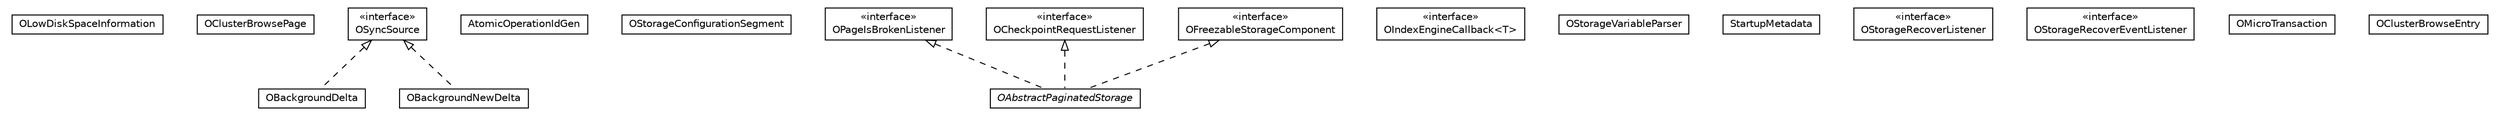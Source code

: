 #!/usr/local/bin/dot
#
# Class diagram 
# Generated by UMLGraph version R5_6-24-gf6e263 (http://www.umlgraph.org/)
#

digraph G {
	edge [fontname="Helvetica",fontsize=10,labelfontname="Helvetica",labelfontsize=10];
	node [fontname="Helvetica",fontsize=10,shape=plaintext];
	nodesep=0.25;
	ranksep=0.5;
	// com.orientechnologies.orient.core.storage.impl.local.OLowDiskSpaceInformation
	c296670 [label=<<table title="com.orientechnologies.orient.core.storage.impl.local.OLowDiskSpaceInformation" border="0" cellborder="1" cellspacing="0" cellpadding="2" port="p" href="./OLowDiskSpaceInformation.html">
		<tr><td><table border="0" cellspacing="0" cellpadding="1">
<tr><td align="center" balign="center"> OLowDiskSpaceInformation </td></tr>
		</table></td></tr>
		</table>>, URL="./OLowDiskSpaceInformation.html", fontname="Helvetica", fontcolor="black", fontsize=10.0];
	// com.orientechnologies.orient.core.storage.impl.local.OClusterBrowsePage
	c296671 [label=<<table title="com.orientechnologies.orient.core.storage.impl.local.OClusterBrowsePage" border="0" cellborder="1" cellspacing="0" cellpadding="2" port="p" href="./OClusterBrowsePage.html">
		<tr><td><table border="0" cellspacing="0" cellpadding="1">
<tr><td align="center" balign="center"> OClusterBrowsePage </td></tr>
		</table></td></tr>
		</table>>, URL="./OClusterBrowsePage.html", fontname="Helvetica", fontcolor="black", fontsize=10.0];
	// com.orientechnologies.orient.core.storage.impl.local.OBackgroundDelta
	c296672 [label=<<table title="com.orientechnologies.orient.core.storage.impl.local.OBackgroundDelta" border="0" cellborder="1" cellspacing="0" cellpadding="2" port="p" href="./OBackgroundDelta.html">
		<tr><td><table border="0" cellspacing="0" cellpadding="1">
<tr><td align="center" balign="center"> OBackgroundDelta </td></tr>
		</table></td></tr>
		</table>>, URL="./OBackgroundDelta.html", fontname="Helvetica", fontcolor="black", fontsize=10.0];
	// com.orientechnologies.orient.core.storage.impl.local.AtomicOperationIdGen
	c296673 [label=<<table title="com.orientechnologies.orient.core.storage.impl.local.AtomicOperationIdGen" border="0" cellborder="1" cellspacing="0" cellpadding="2" port="p" href="./AtomicOperationIdGen.html">
		<tr><td><table border="0" cellspacing="0" cellpadding="1">
<tr><td align="center" balign="center"> AtomicOperationIdGen </td></tr>
		</table></td></tr>
		</table>>, URL="./AtomicOperationIdGen.html", fontname="Helvetica", fontcolor="black", fontsize=10.0];
	// com.orientechnologies.orient.core.storage.impl.local.OStorageConfigurationSegment
	c296674 [label=<<table title="com.orientechnologies.orient.core.storage.impl.local.OStorageConfigurationSegment" border="0" cellborder="1" cellspacing="0" cellpadding="2" port="p" href="./OStorageConfigurationSegment.html">
		<tr><td><table border="0" cellspacing="0" cellpadding="1">
<tr><td align="center" balign="center"> OStorageConfigurationSegment </td></tr>
		</table></td></tr>
		</table>>, URL="./OStorageConfigurationSegment.html", fontname="Helvetica", fontcolor="black", fontsize=10.0];
	// com.orientechnologies.orient.core.storage.impl.local.OPageIsBrokenListener
	c296675 [label=<<table title="com.orientechnologies.orient.core.storage.impl.local.OPageIsBrokenListener" border="0" cellborder="1" cellspacing="0" cellpadding="2" port="p" href="./OPageIsBrokenListener.html">
		<tr><td><table border="0" cellspacing="0" cellpadding="1">
<tr><td align="center" balign="center"> &#171;interface&#187; </td></tr>
<tr><td align="center" balign="center"> OPageIsBrokenListener </td></tr>
		</table></td></tr>
		</table>>, URL="./OPageIsBrokenListener.html", fontname="Helvetica", fontcolor="black", fontsize=10.0];
	// com.orientechnologies.orient.core.storage.impl.local.OIndexEngineCallback<T>
	c296676 [label=<<table title="com.orientechnologies.orient.core.storage.impl.local.OIndexEngineCallback" border="0" cellborder="1" cellspacing="0" cellpadding="2" port="p" href="./OIndexEngineCallback.html">
		<tr><td><table border="0" cellspacing="0" cellpadding="1">
<tr><td align="center" balign="center"> &#171;interface&#187; </td></tr>
<tr><td align="center" balign="center"> OIndexEngineCallback&lt;T&gt; </td></tr>
		</table></td></tr>
		</table>>, URL="./OIndexEngineCallback.html", fontname="Helvetica", fontcolor="black", fontsize=10.0];
	// com.orientechnologies.orient.core.storage.impl.local.OSyncSource
	c296677 [label=<<table title="com.orientechnologies.orient.core.storage.impl.local.OSyncSource" border="0" cellborder="1" cellspacing="0" cellpadding="2" port="p" href="./OSyncSource.html">
		<tr><td><table border="0" cellspacing="0" cellpadding="1">
<tr><td align="center" balign="center"> &#171;interface&#187; </td></tr>
<tr><td align="center" balign="center"> OSyncSource </td></tr>
		</table></td></tr>
		</table>>, URL="./OSyncSource.html", fontname="Helvetica", fontcolor="black", fontsize=10.0];
	// com.orientechnologies.orient.core.storage.impl.local.OCheckpointRequestListener
	c296678 [label=<<table title="com.orientechnologies.orient.core.storage.impl.local.OCheckpointRequestListener" border="0" cellborder="1" cellspacing="0" cellpadding="2" port="p" href="./OCheckpointRequestListener.html">
		<tr><td><table border="0" cellspacing="0" cellpadding="1">
<tr><td align="center" balign="center"> &#171;interface&#187; </td></tr>
<tr><td align="center" balign="center"> OCheckpointRequestListener </td></tr>
		</table></td></tr>
		</table>>, URL="./OCheckpointRequestListener.html", fontname="Helvetica", fontcolor="black", fontsize=10.0];
	// com.orientechnologies.orient.core.storage.impl.local.OStorageVariableParser
	c296679 [label=<<table title="com.orientechnologies.orient.core.storage.impl.local.OStorageVariableParser" border="0" cellborder="1" cellspacing="0" cellpadding="2" port="p" href="./OStorageVariableParser.html">
		<tr><td><table border="0" cellspacing="0" cellpadding="1">
<tr><td align="center" balign="center"> OStorageVariableParser </td></tr>
		</table></td></tr>
		</table>>, URL="./OStorageVariableParser.html", fontname="Helvetica", fontcolor="black", fontsize=10.0];
	// com.orientechnologies.orient.core.storage.impl.local.OAbstractPaginatedStorage
	c296680 [label=<<table title="com.orientechnologies.orient.core.storage.impl.local.OAbstractPaginatedStorage" border="0" cellborder="1" cellspacing="0" cellpadding="2" port="p" href="./OAbstractPaginatedStorage.html">
		<tr><td><table border="0" cellspacing="0" cellpadding="1">
<tr><td align="center" balign="center"><font face="Helvetica-Oblique"> OAbstractPaginatedStorage </font></td></tr>
		</table></td></tr>
		</table>>, URL="./OAbstractPaginatedStorage.html", fontname="Helvetica", fontcolor="black", fontsize=10.0];
	// com.orientechnologies.orient.core.storage.impl.local.OAbstractPaginatedStorage.StartupMetadata
	c296681 [label=<<table title="com.orientechnologies.orient.core.storage.impl.local.OAbstractPaginatedStorage.StartupMetadata" border="0" cellborder="1" cellspacing="0" cellpadding="2" port="p" href="./OAbstractPaginatedStorage.StartupMetadata.html">
		<tr><td><table border="0" cellspacing="0" cellpadding="1">
<tr><td align="center" balign="center"> StartupMetadata </td></tr>
		</table></td></tr>
		</table>>, URL="./OAbstractPaginatedStorage.StartupMetadata.html", fontname="Helvetica", fontcolor="black", fontsize=10.0];
	// com.orientechnologies.orient.core.storage.impl.local.OBackgroundNewDelta
	c296682 [label=<<table title="com.orientechnologies.orient.core.storage.impl.local.OBackgroundNewDelta" border="0" cellborder="1" cellspacing="0" cellpadding="2" port="p" href="./OBackgroundNewDelta.html">
		<tr><td><table border="0" cellspacing="0" cellpadding="1">
<tr><td align="center" balign="center"> OBackgroundNewDelta </td></tr>
		</table></td></tr>
		</table>>, URL="./OBackgroundNewDelta.html", fontname="Helvetica", fontcolor="black", fontsize=10.0];
	// com.orientechnologies.orient.core.storage.impl.local.OStorageRecoverListener
	c296683 [label=<<table title="com.orientechnologies.orient.core.storage.impl.local.OStorageRecoverListener" border="0" cellborder="1" cellspacing="0" cellpadding="2" port="p" href="./OStorageRecoverListener.html">
		<tr><td><table border="0" cellspacing="0" cellpadding="1">
<tr><td align="center" balign="center"> &#171;interface&#187; </td></tr>
<tr><td align="center" balign="center"> OStorageRecoverListener </td></tr>
		</table></td></tr>
		</table>>, URL="./OStorageRecoverListener.html", fontname="Helvetica", fontcolor="black", fontsize=10.0];
	// com.orientechnologies.orient.core.storage.impl.local.OStorageRecoverEventListener
	c296684 [label=<<table title="com.orientechnologies.orient.core.storage.impl.local.OStorageRecoverEventListener" border="0" cellborder="1" cellspacing="0" cellpadding="2" port="p" href="./OStorageRecoverEventListener.html">
		<tr><td><table border="0" cellspacing="0" cellpadding="1">
<tr><td align="center" balign="center"> &#171;interface&#187; </td></tr>
<tr><td align="center" balign="center"> OStorageRecoverEventListener </td></tr>
		</table></td></tr>
		</table>>, URL="./OStorageRecoverEventListener.html", fontname="Helvetica", fontcolor="black", fontsize=10.0];
	// com.orientechnologies.orient.core.storage.impl.local.OMicroTransaction
	c296685 [label=<<table title="com.orientechnologies.orient.core.storage.impl.local.OMicroTransaction" border="0" cellborder="1" cellspacing="0" cellpadding="2" port="p" href="./OMicroTransaction.html">
		<tr><td><table border="0" cellspacing="0" cellpadding="1">
<tr><td align="center" balign="center"> OMicroTransaction </td></tr>
		</table></td></tr>
		</table>>, URL="./OMicroTransaction.html", fontname="Helvetica", fontcolor="black", fontsize=10.0];
	// com.orientechnologies.orient.core.storage.impl.local.OClusterBrowseEntry
	c296686 [label=<<table title="com.orientechnologies.orient.core.storage.impl.local.OClusterBrowseEntry" border="0" cellborder="1" cellspacing="0" cellpadding="2" port="p" href="./OClusterBrowseEntry.html">
		<tr><td><table border="0" cellspacing="0" cellpadding="1">
<tr><td align="center" balign="center"> OClusterBrowseEntry </td></tr>
		</table></td></tr>
		</table>>, URL="./OClusterBrowseEntry.html", fontname="Helvetica", fontcolor="black", fontsize=10.0];
	// com.orientechnologies.orient.core.storage.impl.local.OFreezableStorageComponent
	c296687 [label=<<table title="com.orientechnologies.orient.core.storage.impl.local.OFreezableStorageComponent" border="0" cellborder="1" cellspacing="0" cellpadding="2" port="p" href="./OFreezableStorageComponent.html">
		<tr><td><table border="0" cellspacing="0" cellpadding="1">
<tr><td align="center" balign="center"> &#171;interface&#187; </td></tr>
<tr><td align="center" balign="center"> OFreezableStorageComponent </td></tr>
		</table></td></tr>
		</table>>, URL="./OFreezableStorageComponent.html", fontname="Helvetica", fontcolor="black", fontsize=10.0];
	//com.orientechnologies.orient.core.storage.impl.local.OBackgroundDelta implements com.orientechnologies.orient.core.storage.impl.local.OSyncSource
	c296677:p -> c296672:p [dir=back,arrowtail=empty,style=dashed];
	//com.orientechnologies.orient.core.storage.impl.local.OAbstractPaginatedStorage implements com.orientechnologies.orient.core.storage.impl.local.OCheckpointRequestListener
	c296678:p -> c296680:p [dir=back,arrowtail=empty,style=dashed];
	//com.orientechnologies.orient.core.storage.impl.local.OAbstractPaginatedStorage implements com.orientechnologies.orient.core.storage.impl.local.OFreezableStorageComponent
	c296687:p -> c296680:p [dir=back,arrowtail=empty,style=dashed];
	//com.orientechnologies.orient.core.storage.impl.local.OAbstractPaginatedStorage implements com.orientechnologies.orient.core.storage.impl.local.OPageIsBrokenListener
	c296675:p -> c296680:p [dir=back,arrowtail=empty,style=dashed];
	//com.orientechnologies.orient.core.storage.impl.local.OBackgroundNewDelta implements com.orientechnologies.orient.core.storage.impl.local.OSyncSource
	c296677:p -> c296682:p [dir=back,arrowtail=empty,style=dashed];
}


